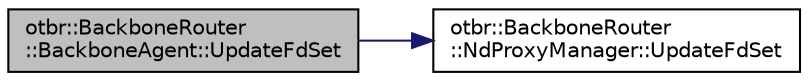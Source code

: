 digraph "otbr::BackboneRouter::BackboneAgent::UpdateFdSet"
{
  edge [fontname="Helvetica",fontsize="10",labelfontname="Helvetica",labelfontsize="10"];
  node [fontname="Helvetica",fontsize="10",shape=record];
  rankdir="LR";
  Node23 [label="otbr::BackboneRouter\l::BackboneAgent::UpdateFdSet",height=0.2,width=0.4,color="black", fillcolor="grey75", style="filled", fontcolor="black"];
  Node23 -> Node24 [color="midnightblue",fontsize="10",style="solid",fontname="Helvetica"];
  Node24 [label="otbr::BackboneRouter\l::NdProxyManager::UpdateFdSet",height=0.2,width=0.4,color="black", fillcolor="white", style="filled",URL="$d8/d58/classotbr_1_1BackboneRouter_1_1NdProxyManager.html#ad2dbe918f28f01fbbe03d0942d758a0d",tooltip="This method updates the fd_set and timeout for mainloop. "];
}
